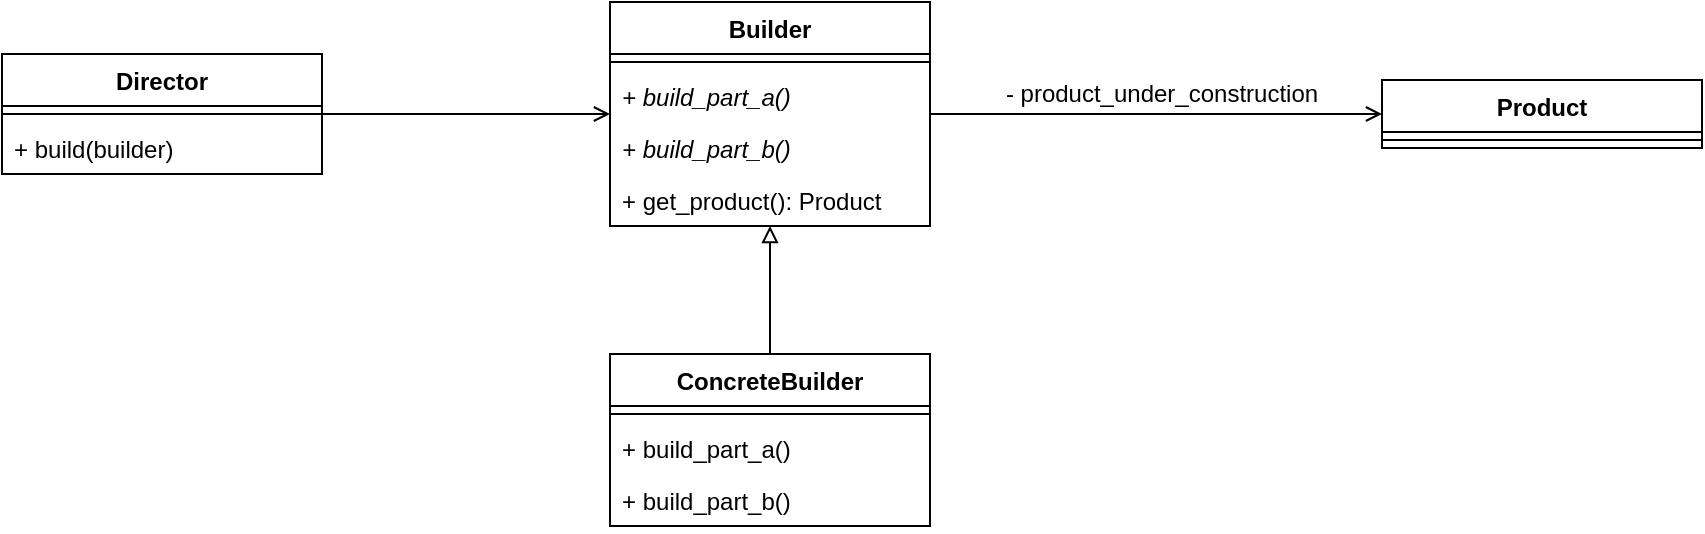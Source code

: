 <mxfile version="13.7.9" type="device"><diagram id="rXIDquPrhn09yaxexi8K" name="Página-1"><mxGraphModel dx="1086" dy="806" grid="1" gridSize="10" guides="1" tooltips="1" connect="1" arrows="1" fold="1" page="1" pageScale="1" pageWidth="827" pageHeight="1169" math="0" shadow="0"><root><mxCell id="0"/><mxCell id="1" parent="0"/><mxCell id="BUj6-DOz57_JII88sfXf-19" style="edgeStyle=orthogonalEdgeStyle;rounded=0;orthogonalLoop=1;jettySize=auto;html=1;endArrow=open;endFill=0;" edge="1" parent="1" source="BUj6-DOz57_JII88sfXf-5" target="BUj6-DOz57_JII88sfXf-14"><mxGeometry relative="1" as="geometry"/></mxCell><mxCell id="BUj6-DOz57_JII88sfXf-20" style="edgeStyle=orthogonalEdgeStyle;rounded=0;orthogonalLoop=1;jettySize=auto;html=1;exitX=0.5;exitY=0;exitDx=0;exitDy=0;endArrow=block;endFill=0;" edge="1" parent="1" source="BUj6-DOz57_JII88sfXf-9" target="BUj6-DOz57_JII88sfXf-5"><mxGeometry relative="1" as="geometry"/></mxCell><mxCell id="BUj6-DOz57_JII88sfXf-9" value="ConcreteBuilder" style="swimlane;fontStyle=1;align=center;verticalAlign=top;childLayout=stackLayout;horizontal=1;startSize=26;horizontalStack=0;resizeParent=1;resizeParentMax=0;resizeLast=0;collapsible=1;marginBottom=0;" vertex="1" parent="1"><mxGeometry x="334" y="310" width="160" height="86" as="geometry"/></mxCell><mxCell id="BUj6-DOz57_JII88sfXf-11" value="" style="line;strokeWidth=1;fillColor=none;align=left;verticalAlign=middle;spacingTop=-1;spacingLeft=3;spacingRight=3;rotatable=0;labelPosition=right;points=[];portConstraint=eastwest;" vertex="1" parent="BUj6-DOz57_JII88sfXf-9"><mxGeometry y="26" width="160" height="8" as="geometry"/></mxCell><mxCell id="BUj6-DOz57_JII88sfXf-12" value="+ build_part_a()" style="text;strokeColor=none;fillColor=none;align=left;verticalAlign=top;spacingLeft=4;spacingRight=4;overflow=hidden;rotatable=0;points=[[0,0.5],[1,0.5]];portConstraint=eastwest;" vertex="1" parent="BUj6-DOz57_JII88sfXf-9"><mxGeometry y="34" width="160" height="26" as="geometry"/></mxCell><mxCell id="BUj6-DOz57_JII88sfXf-24" value="+ build_part_b()" style="text;strokeColor=none;fillColor=none;align=left;verticalAlign=top;spacingLeft=4;spacingRight=4;overflow=hidden;rotatable=0;points=[[0,0.5],[1,0.5]];portConstraint=eastwest;" vertex="1" parent="BUj6-DOz57_JII88sfXf-9"><mxGeometry y="60" width="160" height="26" as="geometry"/></mxCell><mxCell id="BUj6-DOz57_JII88sfXf-18" style="edgeStyle=orthogonalEdgeStyle;rounded=0;orthogonalLoop=1;jettySize=auto;html=1;exitX=1;exitY=0.5;exitDx=0;exitDy=0;endArrow=open;endFill=0;" edge="1" parent="1" source="BUj6-DOz57_JII88sfXf-1" target="BUj6-DOz57_JII88sfXf-5"><mxGeometry relative="1" as="geometry"/></mxCell><mxCell id="BUj6-DOz57_JII88sfXf-1" value="Director" style="swimlane;fontStyle=1;align=center;verticalAlign=top;childLayout=stackLayout;horizontal=1;startSize=26;horizontalStack=0;resizeParent=1;resizeParentMax=0;resizeLast=0;collapsible=1;marginBottom=0;" vertex="1" parent="1"><mxGeometry x="30" y="160" width="160" height="60" as="geometry"/></mxCell><mxCell id="BUj6-DOz57_JII88sfXf-3" value="" style="line;strokeWidth=1;fillColor=none;align=left;verticalAlign=middle;spacingTop=-1;spacingLeft=3;spacingRight=3;rotatable=0;labelPosition=right;points=[];portConstraint=eastwest;" vertex="1" parent="BUj6-DOz57_JII88sfXf-1"><mxGeometry y="26" width="160" height="8" as="geometry"/></mxCell><mxCell id="BUj6-DOz57_JII88sfXf-4" value="+ build(builder)" style="text;strokeColor=none;fillColor=none;align=left;verticalAlign=top;spacingLeft=4;spacingRight=4;overflow=hidden;rotatable=0;points=[[0,0.5],[1,0.5]];portConstraint=eastwest;" vertex="1" parent="BUj6-DOz57_JII88sfXf-1"><mxGeometry y="34" width="160" height="26" as="geometry"/></mxCell><mxCell id="BUj6-DOz57_JII88sfXf-21" value="- product_under_construction" style="text;html=1;strokeColor=none;fillColor=none;align=center;verticalAlign=middle;whiteSpace=wrap;rounded=0;" vertex="1" parent="1"><mxGeometry x="520" y="170" width="180" height="20" as="geometry"/></mxCell><mxCell id="BUj6-DOz57_JII88sfXf-14" value="Product" style="swimlane;fontStyle=1;align=center;verticalAlign=top;childLayout=stackLayout;horizontal=1;startSize=26;horizontalStack=0;resizeParent=1;resizeParentMax=0;resizeLast=0;collapsible=1;marginBottom=0;" vertex="1" parent="1"><mxGeometry x="720" y="173" width="160" height="34" as="geometry"/></mxCell><mxCell id="BUj6-DOz57_JII88sfXf-16" value="" style="line;strokeWidth=1;fillColor=none;align=left;verticalAlign=middle;spacingTop=-1;spacingLeft=3;spacingRight=3;rotatable=0;labelPosition=right;points=[];portConstraint=eastwest;" vertex="1" parent="BUj6-DOz57_JII88sfXf-14"><mxGeometry y="26" width="160" height="8" as="geometry"/></mxCell><mxCell id="BUj6-DOz57_JII88sfXf-5" value="Builder" style="swimlane;fontStyle=1;align=center;verticalAlign=top;childLayout=stackLayout;horizontal=1;startSize=26;horizontalStack=0;resizeParent=1;resizeParentMax=0;resizeLast=0;collapsible=1;marginBottom=0;" vertex="1" parent="1"><mxGeometry x="334" y="134" width="160" height="112" as="geometry"/></mxCell><mxCell id="BUj6-DOz57_JII88sfXf-7" value="" style="line;strokeWidth=1;fillColor=none;align=left;verticalAlign=middle;spacingTop=-1;spacingLeft=3;spacingRight=3;rotatable=0;labelPosition=right;points=[];portConstraint=eastwest;" vertex="1" parent="BUj6-DOz57_JII88sfXf-5"><mxGeometry y="26" width="160" height="8" as="geometry"/></mxCell><mxCell id="BUj6-DOz57_JII88sfXf-8" value="+ build_part_a()" style="text;strokeColor=none;fillColor=none;align=left;verticalAlign=top;spacingLeft=4;spacingRight=4;overflow=hidden;rotatable=0;points=[[0,0.5],[1,0.5]];portConstraint=eastwest;fontStyle=2" vertex="1" parent="BUj6-DOz57_JII88sfXf-5"><mxGeometry y="34" width="160" height="26" as="geometry"/></mxCell><mxCell id="BUj6-DOz57_JII88sfXf-23" value="+ build_part_b()" style="text;strokeColor=none;fillColor=none;align=left;verticalAlign=top;spacingLeft=4;spacingRight=4;overflow=hidden;rotatable=0;points=[[0,0.5],[1,0.5]];portConstraint=eastwest;fontStyle=2" vertex="1" parent="BUj6-DOz57_JII88sfXf-5"><mxGeometry y="60" width="160" height="26" as="geometry"/></mxCell><mxCell id="BUj6-DOz57_JII88sfXf-25" value="+ get_product(): Product" style="text;strokeColor=none;fillColor=none;align=left;verticalAlign=top;spacingLeft=4;spacingRight=4;overflow=hidden;rotatable=0;points=[[0,0.5],[1,0.5]];portConstraint=eastwest;" vertex="1" parent="BUj6-DOz57_JII88sfXf-5"><mxGeometry y="86" width="160" height="26" as="geometry"/></mxCell></root></mxGraphModel></diagram></mxfile>